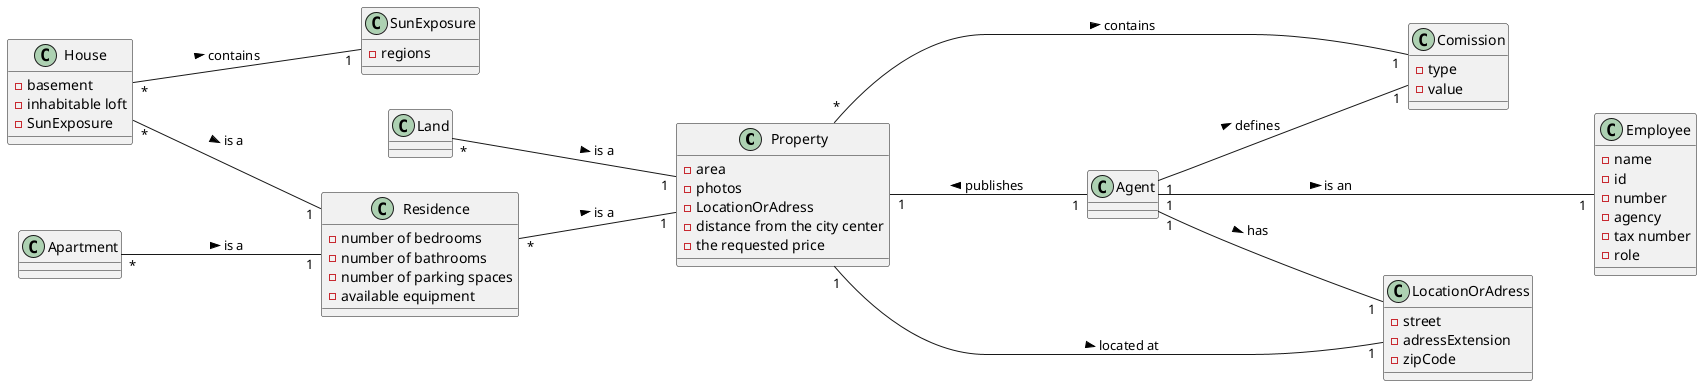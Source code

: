 @startuml

left to right direction

class Property

class Apartment

class Comission

class House

class Residence

class LocationOrAdress

class Land

class Agent

class SunExposure

class Employee


class Agent {
}

class Residence{
    -number of bedrooms
    - number of bathrooms
    - number of parking spaces
    - available equipment
 }


class Property {
    - area
    - photos
    - LocationOrAdress
    - distance from the city center
    - the requested price
}

class Apartment {
}

class House {
    - basement
    - inhabitable loft
    - SunExposure
}

class Land {

}

class SunExposure {
    - regions
}

class LocationOrAdress {
    -street
    -adressExtension
    -zipCode
}

class Employee{
    -name
    -id
    -number
    -agency
    -tax number
    -role
}

class Comission{
    -type
    -value
}

Property "1" --- "1" Agent: publishes <
Land "*" --- "1" Property: is a >
Residence "*" --- "1" Property: is a >
House "*" --- "1" SunExposure : contains >
Property "1" --- "1" LocationOrAdress : located at >
Agent "1" --- "1" LocationOrAdress : has >
Apartment "*" --- "1" Residence : is a >
House "*" --- "1" Residence : is a >
Agent"1" ---- "1" Employee : is an >
Agent "1" --- "1" Comission : defines >
Property "*" --- "1" Comission : contains >


@enduml